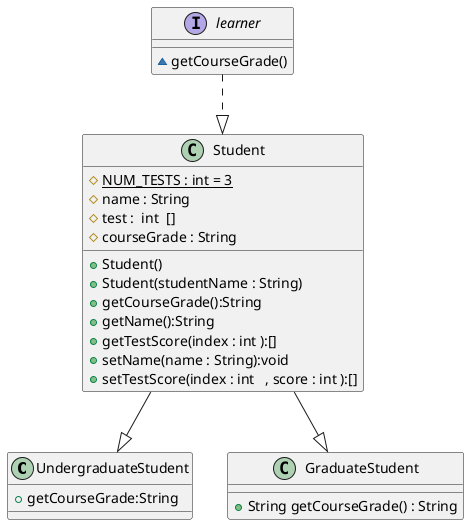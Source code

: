 @startuml
'https://plantuml.com/class-diagram

class UndergraduateStudent{
+getCourseGrade:String
}

class Student{
#{static}NUM_TESTS : int = 3
#name : String
#test :  int  []
#courseGrade : String

+Student()
+Student(studentName : String)
+getCourseGrade():String
+getName():String
+getTestScore(index : int ):[]
+setName(name : String):void
+setTestScore(index : int   , score : int ):[]
}
class GraduateStudent{
+String getCourseGrade() : String
}

interface learner{
~getCourseGrade()
}

learner --[dashed]|> Student
Student --|> GraduateStudent
Student --|> UndergraduateStudent
@enduml
